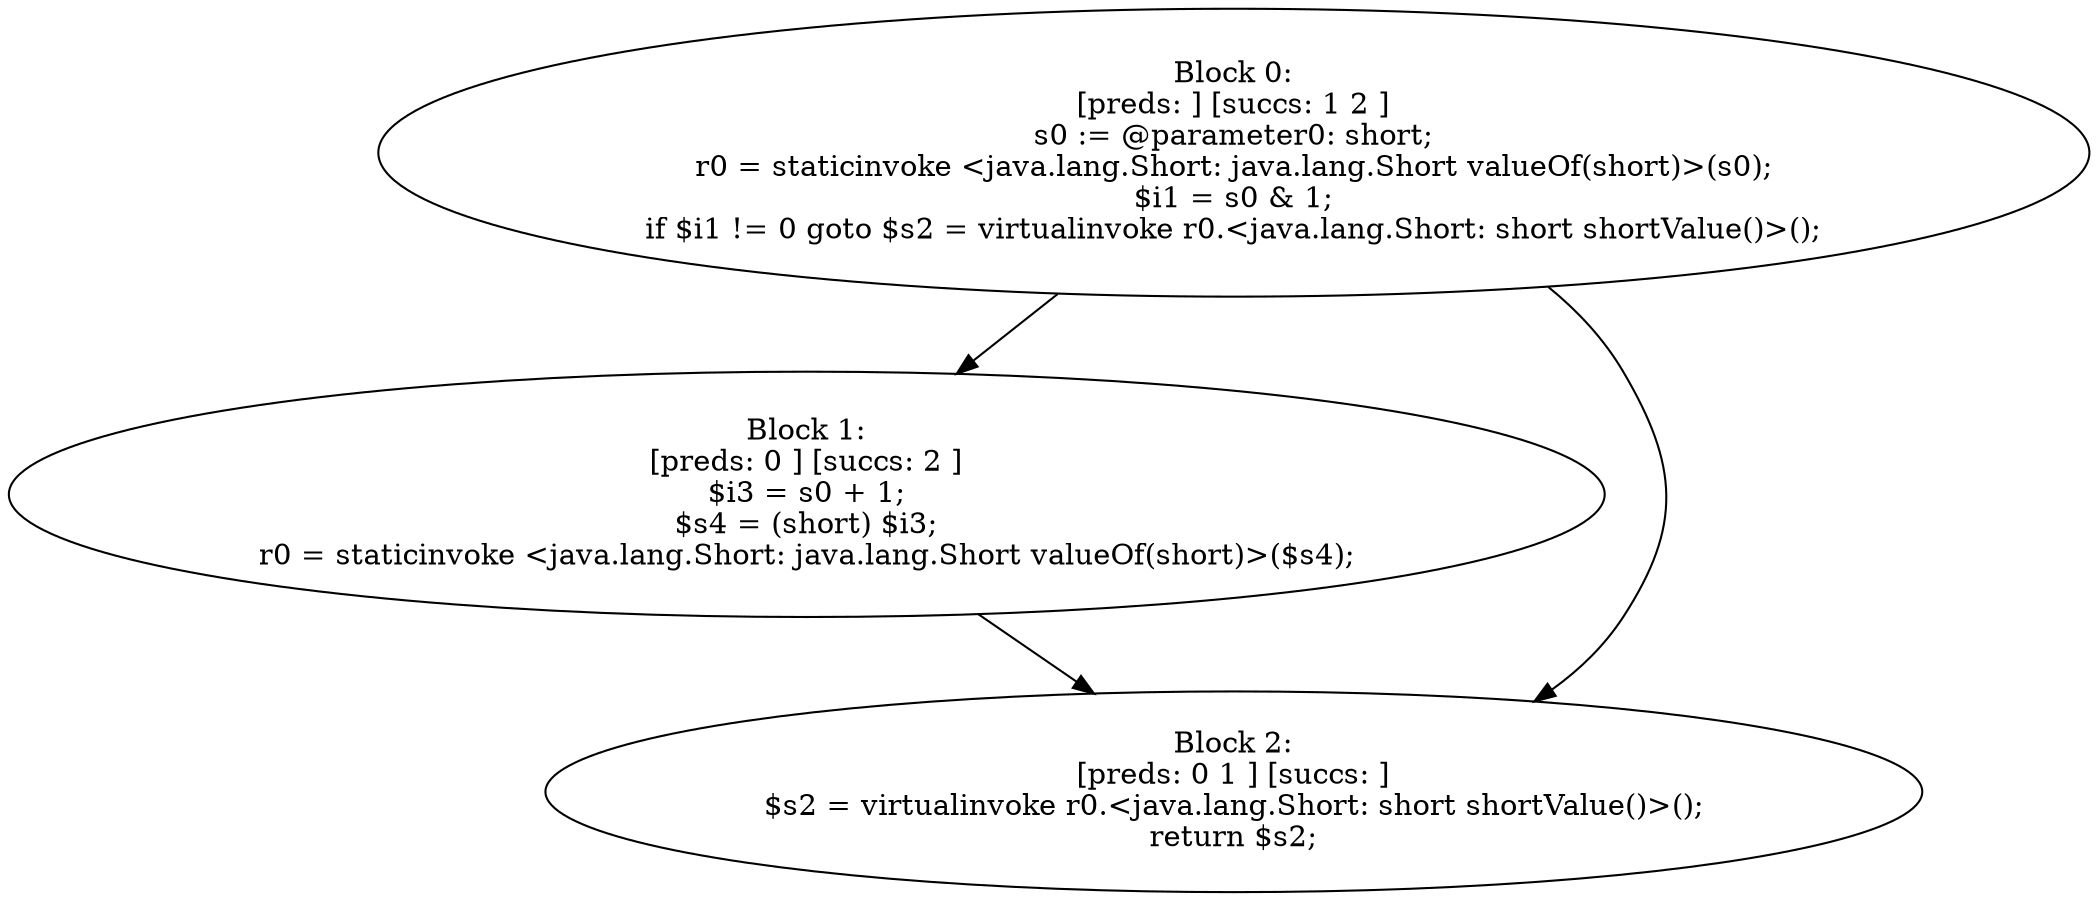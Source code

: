 digraph "unitGraph" {
    "Block 0:
[preds: ] [succs: 1 2 ]
s0 := @parameter0: short;
r0 = staticinvoke <java.lang.Short: java.lang.Short valueOf(short)>(s0);
$i1 = s0 & 1;
if $i1 != 0 goto $s2 = virtualinvoke r0.<java.lang.Short: short shortValue()>();
"
    "Block 1:
[preds: 0 ] [succs: 2 ]
$i3 = s0 + 1;
$s4 = (short) $i3;
r0 = staticinvoke <java.lang.Short: java.lang.Short valueOf(short)>($s4);
"
    "Block 2:
[preds: 0 1 ] [succs: ]
$s2 = virtualinvoke r0.<java.lang.Short: short shortValue()>();
return $s2;
"
    "Block 0:
[preds: ] [succs: 1 2 ]
s0 := @parameter0: short;
r0 = staticinvoke <java.lang.Short: java.lang.Short valueOf(short)>(s0);
$i1 = s0 & 1;
if $i1 != 0 goto $s2 = virtualinvoke r0.<java.lang.Short: short shortValue()>();
"->"Block 1:
[preds: 0 ] [succs: 2 ]
$i3 = s0 + 1;
$s4 = (short) $i3;
r0 = staticinvoke <java.lang.Short: java.lang.Short valueOf(short)>($s4);
";
    "Block 0:
[preds: ] [succs: 1 2 ]
s0 := @parameter0: short;
r0 = staticinvoke <java.lang.Short: java.lang.Short valueOf(short)>(s0);
$i1 = s0 & 1;
if $i1 != 0 goto $s2 = virtualinvoke r0.<java.lang.Short: short shortValue()>();
"->"Block 2:
[preds: 0 1 ] [succs: ]
$s2 = virtualinvoke r0.<java.lang.Short: short shortValue()>();
return $s2;
";
    "Block 1:
[preds: 0 ] [succs: 2 ]
$i3 = s0 + 1;
$s4 = (short) $i3;
r0 = staticinvoke <java.lang.Short: java.lang.Short valueOf(short)>($s4);
"->"Block 2:
[preds: 0 1 ] [succs: ]
$s2 = virtualinvoke r0.<java.lang.Short: short shortValue()>();
return $s2;
";
}
